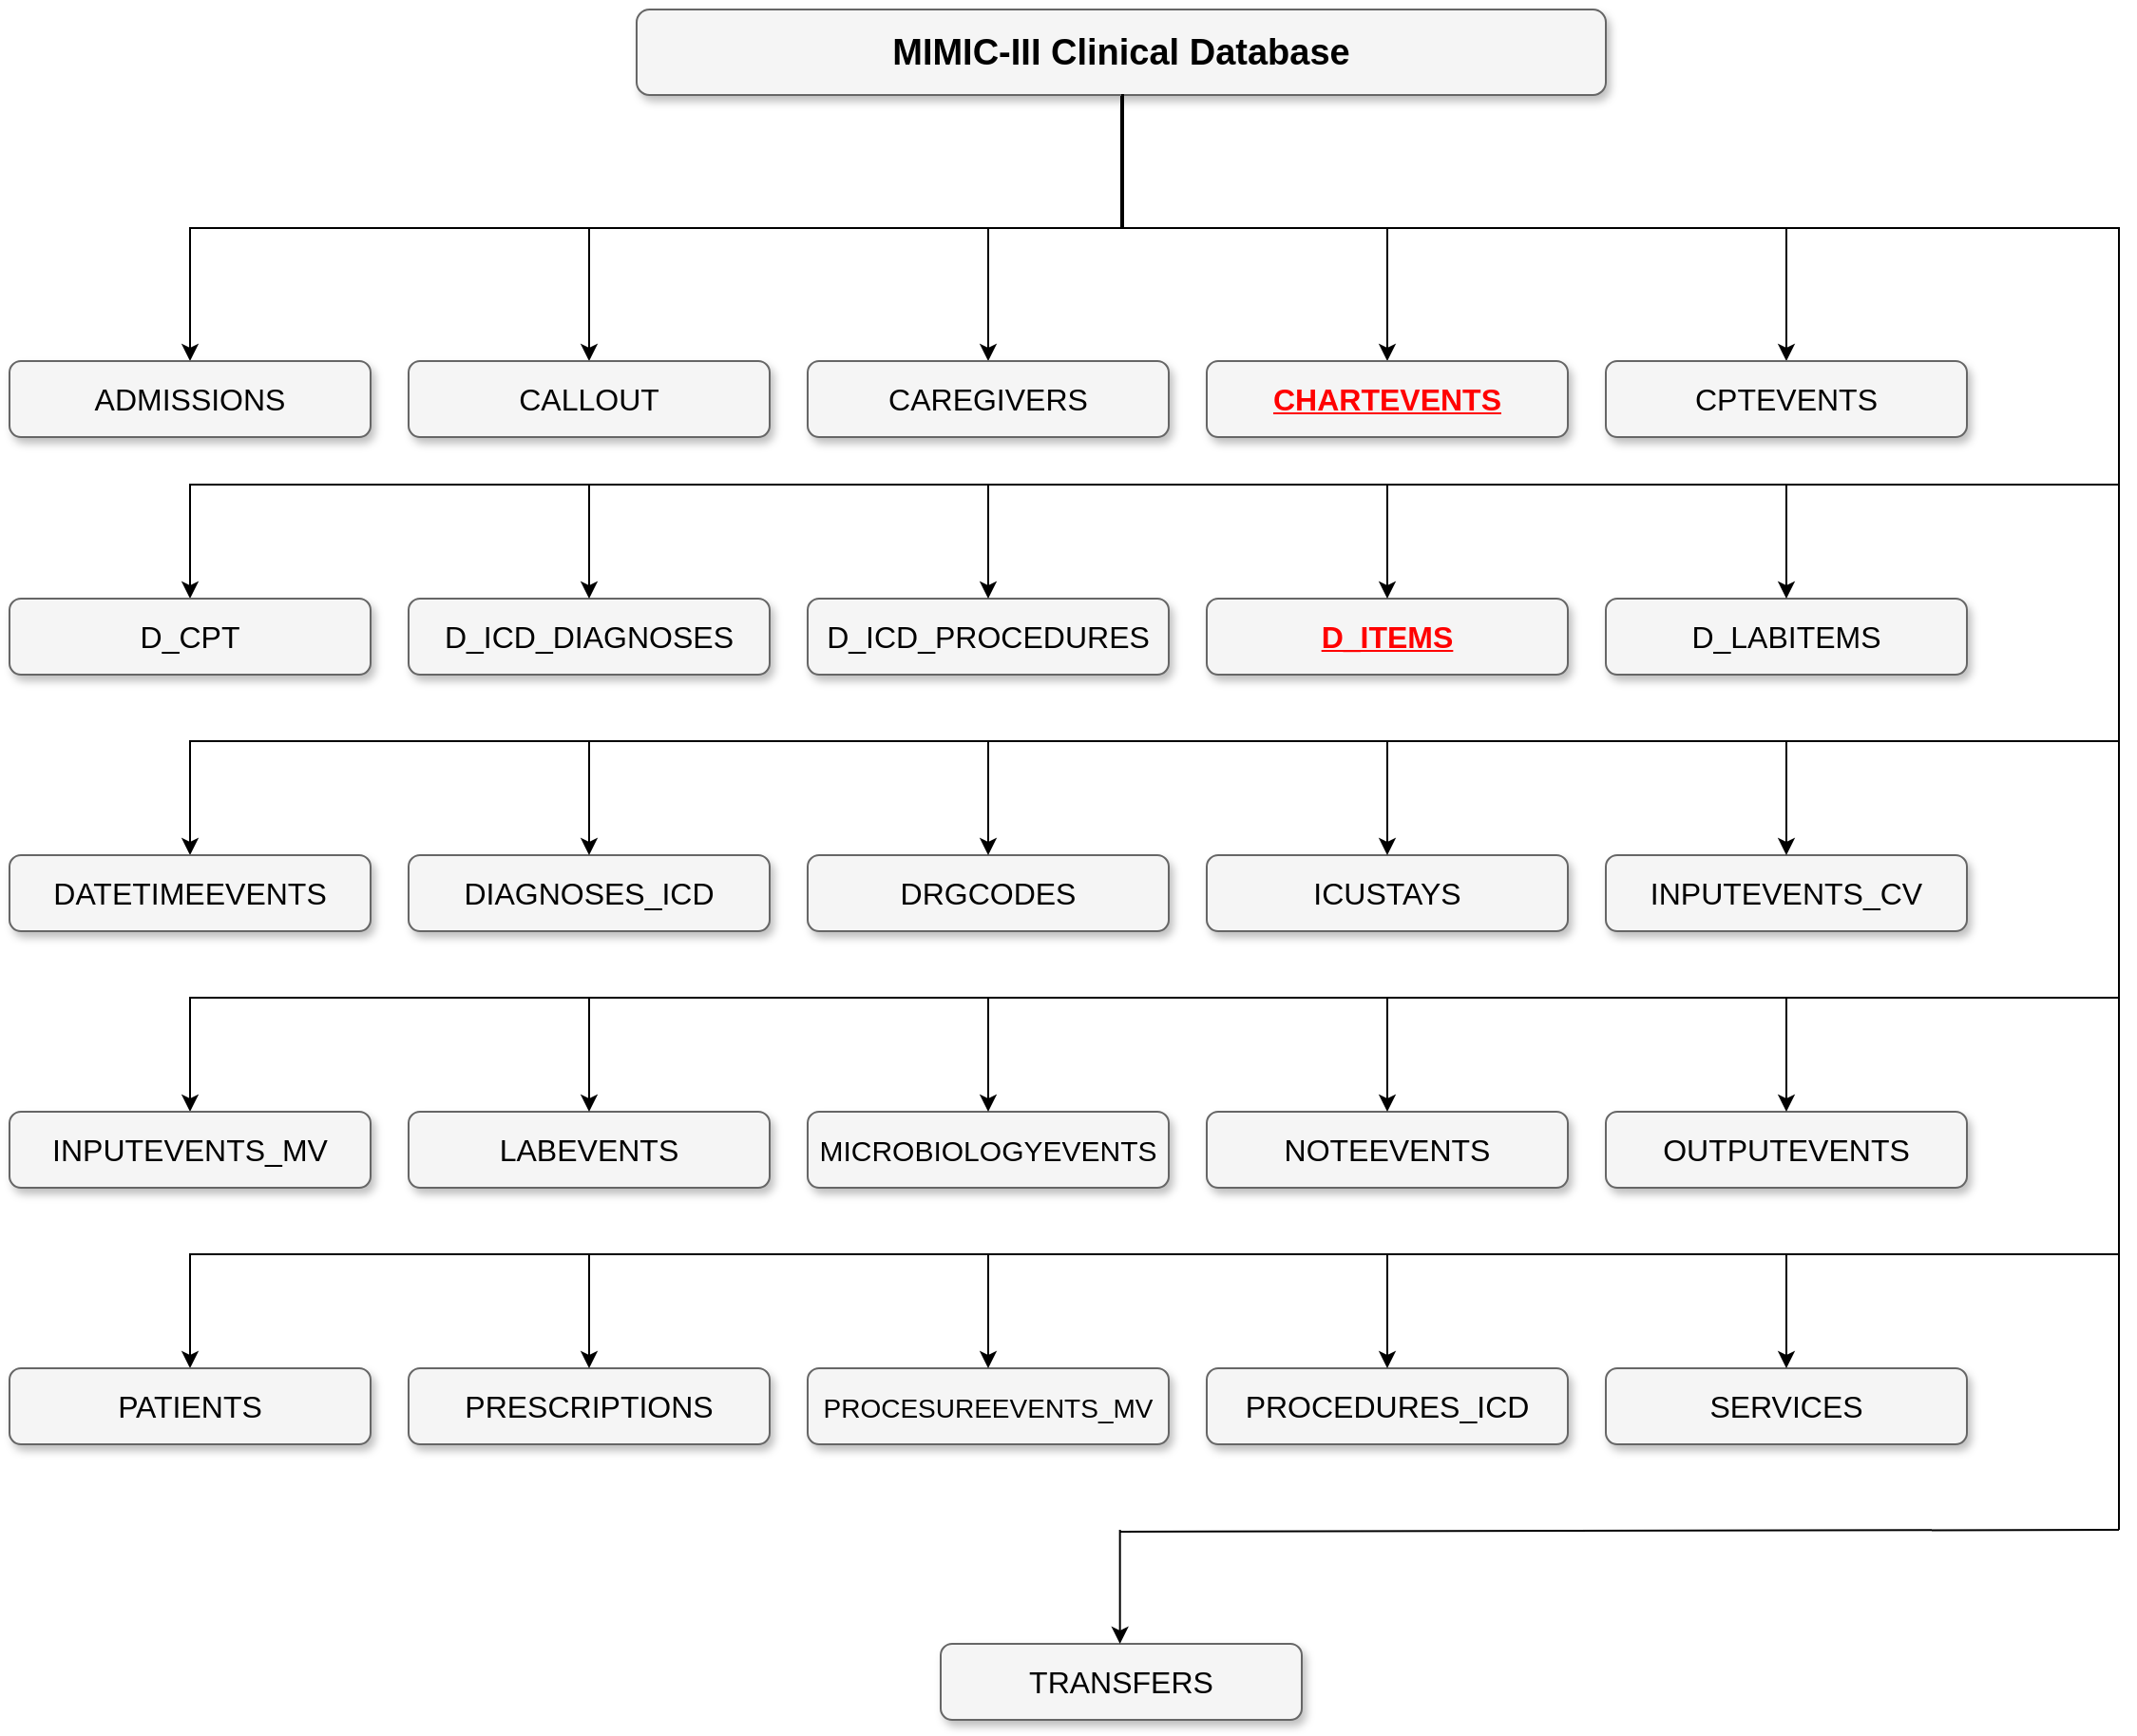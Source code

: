 <mxfile version="18.0.2" type="github">
  <diagram name="Page-1" id="b98fa263-6416-c6ec-5b7d-78bf54ef71d0">
    <mxGraphModel dx="1896" dy="1059" grid="1" gridSize="10" guides="1" tooltips="1" connect="1" arrows="1" fold="1" page="1" pageScale="1.5" pageWidth="1169" pageHeight="826" background="none" math="0" shadow="0">
      <root>
        <mxCell id="0" style=";html=1;" />
        <mxCell id="1" style=";html=1;" parent="0" />
        <mxCell id="F_7-Sbn8swQIxSPUDD8I-10" value="" style="edgeStyle=orthogonalEdgeStyle;rounded=0;orthogonalLoop=1;jettySize=auto;html=1;entryX=0.5;entryY=0;entryDx=0;entryDy=0;" edge="1" parent="1" source="303ed1de8c2c98b4-4" target="F_7-Sbn8swQIxSPUDD8I-7">
          <mxGeometry relative="1" as="geometry">
            <mxPoint x="775" y="460" as="targetPoint" />
          </mxGeometry>
        </mxCell>
        <mxCell id="F_7-Sbn8swQIxSPUDD8I-11" style="edgeStyle=orthogonalEdgeStyle;rounded=0;orthogonalLoop=1;jettySize=auto;html=1;exitX=0.5;exitY=1;exitDx=0;exitDy=0;" edge="1" parent="1" source="303ed1de8c2c98b4-4" target="F_7-Sbn8swQIxSPUDD8I-3">
          <mxGeometry relative="1" as="geometry" />
        </mxCell>
        <mxCell id="F_7-Sbn8swQIxSPUDD8I-12" style="edgeStyle=orthogonalEdgeStyle;rounded=0;orthogonalLoop=1;jettySize=auto;html=1;exitX=0.5;exitY=1;exitDx=0;exitDy=0;" edge="1" parent="1" source="303ed1de8c2c98b4-4" target="F_7-Sbn8swQIxSPUDD8I-1">
          <mxGeometry relative="1" as="geometry" />
        </mxCell>
        <mxCell id="F_7-Sbn8swQIxSPUDD8I-19" style="edgeStyle=orthogonalEdgeStyle;rounded=0;orthogonalLoop=1;jettySize=auto;html=1;exitX=0.5;exitY=1;exitDx=0;exitDy=0;fontSize=19;" edge="1" parent="1" source="303ed1de8c2c98b4-4" target="F_7-Sbn8swQIxSPUDD8I-16">
          <mxGeometry relative="1" as="geometry" />
        </mxCell>
        <mxCell id="F_7-Sbn8swQIxSPUDD8I-22" style="edgeStyle=orthogonalEdgeStyle;rounded=0;orthogonalLoop=1;jettySize=auto;html=1;fontSize=19;" edge="1" parent="1" source="303ed1de8c2c98b4-4" target="F_7-Sbn8swQIxSPUDD8I-20">
          <mxGeometry relative="1" as="geometry" />
        </mxCell>
        <mxCell id="F_7-Sbn8swQIxSPUDD8I-25" style="edgeStyle=orthogonalEdgeStyle;rounded=0;orthogonalLoop=1;jettySize=auto;html=1;entryX=0.5;entryY=0;entryDx=0;entryDy=0;fontSize=19;" edge="1" parent="1" source="303ed1de8c2c98b4-4" target="F_7-Sbn8swQIxSPUDD8I-24">
          <mxGeometry relative="1" as="geometry">
            <Array as="points">
              <mxPoint x="696" y="385" />
              <mxPoint x="1220" y="385" />
              <mxPoint x="1220" y="520" />
              <mxPoint x="205" y="520" />
            </Array>
          </mxGeometry>
        </mxCell>
        <mxCell id="303ed1de8c2c98b4-4" value="&lt;b&gt;&lt;font style=&quot;font-size: 19px;&quot;&gt;MIMIC-III Clinical Database&lt;/font&gt;&lt;/b&gt;" style="whiteSpace=wrap;html=1;rounded=1;shadow=1;strokeWidth=1;fontSize=16;align=center;fillColor=#f5f5f5;strokeColor=#666666;" parent="1" vertex="1">
          <mxGeometry x="440" y="270" width="510" height="45" as="geometry" />
        </mxCell>
        <mxCell id="F_7-Sbn8swQIxSPUDD8I-1" value="ADMISSIONS" style="whiteSpace=wrap;html=1;rounded=1;shadow=1;strokeWidth=1;fontSize=16;align=center;fillColor=#f5f5f5;strokeColor=#666666;" vertex="1" parent="1">
          <mxGeometry x="110" y="455" width="190" height="40" as="geometry" />
        </mxCell>
        <mxCell id="F_7-Sbn8swQIxSPUDD8I-3" value="CALLOUT" style="whiteSpace=wrap;html=1;rounded=1;shadow=1;strokeWidth=1;fontSize=16;align=center;fillColor=#f5f5f5;strokeColor=#666666;" vertex="1" parent="1">
          <mxGeometry x="320" y="455" width="190" height="40" as="geometry" />
        </mxCell>
        <mxCell id="F_7-Sbn8swQIxSPUDD8I-7" value="CAREGIVERS" style="whiteSpace=wrap;html=1;rounded=1;shadow=1;strokeWidth=1;fontSize=16;align=center;fillColor=#f5f5f5;strokeColor=#666666;" vertex="1" parent="1">
          <mxGeometry x="530" y="455" width="190" height="40" as="geometry" />
        </mxCell>
        <mxCell id="F_7-Sbn8swQIxSPUDD8I-16" value="CHARTEVENTS" style="whiteSpace=wrap;html=1;rounded=1;shadow=1;strokeWidth=1;fontSize=16;align=center;fillColor=#f5f5f5;strokeColor=#666666;fontStyle=5;fontColor=#FF0000;" vertex="1" parent="1">
          <mxGeometry x="740" y="455" width="190" height="40" as="geometry" />
        </mxCell>
        <mxCell id="F_7-Sbn8swQIxSPUDD8I-20" value="CPTEVENTS" style="whiteSpace=wrap;html=1;rounded=1;shadow=1;strokeWidth=1;fontSize=16;align=center;fillColor=#f5f5f5;strokeColor=#666666;" vertex="1" parent="1">
          <mxGeometry x="950" y="455" width="190" height="40" as="geometry" />
        </mxCell>
        <mxCell id="F_7-Sbn8swQIxSPUDD8I-24" value="D_CPT" style="whiteSpace=wrap;html=1;rounded=1;shadow=1;strokeWidth=1;fontSize=16;align=center;fillColor=#f5f5f5;strokeColor=#666666;" vertex="1" parent="1">
          <mxGeometry x="110" y="580" width="190" height="40" as="geometry" />
        </mxCell>
        <mxCell id="F_7-Sbn8swQIxSPUDD8I-26" value="D_ICD_DIAGNOSES" style="whiteSpace=wrap;html=1;rounded=1;shadow=1;strokeWidth=1;fontSize=16;align=center;fillColor=#f5f5f5;strokeColor=#666666;" vertex="1" parent="1">
          <mxGeometry x="320" y="580" width="190" height="40" as="geometry" />
        </mxCell>
        <mxCell id="F_7-Sbn8swQIxSPUDD8I-28" value="" style="endArrow=classic;html=1;rounded=0;fontSize=19;" edge="1" parent="1" target="F_7-Sbn8swQIxSPUDD8I-26">
          <mxGeometry width="50" height="50" relative="1" as="geometry">
            <mxPoint x="415" y="520" as="sourcePoint" />
            <mxPoint x="870" y="550" as="targetPoint" />
          </mxGeometry>
        </mxCell>
        <mxCell id="F_7-Sbn8swQIxSPUDD8I-29" value="D_ICD_PROCEDURES" style="whiteSpace=wrap;html=1;rounded=1;shadow=1;strokeWidth=1;fontSize=16;align=center;fillColor=#f5f5f5;strokeColor=#666666;" vertex="1" parent="1">
          <mxGeometry x="530" y="580" width="190" height="40" as="geometry" />
        </mxCell>
        <mxCell id="F_7-Sbn8swQIxSPUDD8I-30" value="" style="endArrow=classic;html=1;rounded=0;fontSize=19;entryX=0.5;entryY=0;entryDx=0;entryDy=0;" edge="1" parent="1" target="F_7-Sbn8swQIxSPUDD8I-29">
          <mxGeometry width="50" height="50" relative="1" as="geometry">
            <mxPoint x="625" y="520" as="sourcePoint" />
            <mxPoint x="425" y="590" as="targetPoint" />
          </mxGeometry>
        </mxCell>
        <mxCell id="F_7-Sbn8swQIxSPUDD8I-31" value="D_ITEMS" style="whiteSpace=wrap;html=1;rounded=1;shadow=1;strokeWidth=1;fontSize=16;align=center;fillColor=#f5f5f5;strokeColor=#666666;fontStyle=5;fontColor=#FF0000;" vertex="1" parent="1">
          <mxGeometry x="740" y="580" width="190" height="40" as="geometry" />
        </mxCell>
        <mxCell id="F_7-Sbn8swQIxSPUDD8I-32" value="" style="endArrow=classic;html=1;rounded=0;fontSize=19;entryX=0.5;entryY=0;entryDx=0;entryDy=0;" edge="1" parent="1" target="F_7-Sbn8swQIxSPUDD8I-31">
          <mxGeometry width="50" height="50" relative="1" as="geometry">
            <mxPoint x="835" y="520" as="sourcePoint" />
            <mxPoint x="635" y="590" as="targetPoint" />
          </mxGeometry>
        </mxCell>
        <mxCell id="F_7-Sbn8swQIxSPUDD8I-35" value="D_LABITEMS" style="whiteSpace=wrap;html=1;rounded=1;shadow=1;strokeWidth=1;fontSize=16;align=center;fillColor=#f5f5f5;strokeColor=#666666;" vertex="1" parent="1">
          <mxGeometry x="950" y="580" width="190" height="40" as="geometry" />
        </mxCell>
        <mxCell id="F_7-Sbn8swQIxSPUDD8I-36" value="" style="endArrow=classic;html=1;rounded=0;fontSize=19;entryX=0.5;entryY=0;entryDx=0;entryDy=0;" edge="1" parent="1" target="F_7-Sbn8swQIxSPUDD8I-35">
          <mxGeometry width="50" height="50" relative="1" as="geometry">
            <mxPoint x="1045" y="520" as="sourcePoint" />
            <mxPoint x="845" y="590" as="targetPoint" />
          </mxGeometry>
        </mxCell>
        <mxCell id="F_7-Sbn8swQIxSPUDD8I-37" style="edgeStyle=orthogonalEdgeStyle;rounded=0;orthogonalLoop=1;jettySize=auto;html=1;entryX=0.5;entryY=0;entryDx=0;entryDy=0;fontSize=19;exitX=0.5;exitY=1;exitDx=0;exitDy=0;" edge="1" parent="1" target="F_7-Sbn8swQIxSPUDD8I-38" source="303ed1de8c2c98b4-4">
          <mxGeometry relative="1" as="geometry">
            <mxPoint x="785.067" y="450" as="sourcePoint" />
            <Array as="points">
              <mxPoint x="696" y="385" />
              <mxPoint x="1220" y="385" />
              <mxPoint x="1220" y="655" />
              <mxPoint x="205" y="655" />
            </Array>
          </mxGeometry>
        </mxCell>
        <mxCell id="F_7-Sbn8swQIxSPUDD8I-38" value="DATETIMEEVENTS" style="whiteSpace=wrap;html=1;rounded=1;shadow=1;strokeWidth=1;fontSize=16;align=center;fillColor=#f5f5f5;strokeColor=#666666;" vertex="1" parent="1">
          <mxGeometry x="110" y="715" width="190" height="40" as="geometry" />
        </mxCell>
        <mxCell id="F_7-Sbn8swQIxSPUDD8I-39" value="DIAGNOSES_ICD" style="whiteSpace=wrap;html=1;rounded=1;shadow=1;strokeWidth=1;fontSize=16;align=center;fillColor=#f5f5f5;strokeColor=#666666;" vertex="1" parent="1">
          <mxGeometry x="320" y="715" width="190" height="40" as="geometry" />
        </mxCell>
        <mxCell id="F_7-Sbn8swQIxSPUDD8I-40" value="" style="endArrow=classic;html=1;rounded=0;fontSize=19;" edge="1" parent="1" target="F_7-Sbn8swQIxSPUDD8I-39">
          <mxGeometry width="50" height="50" relative="1" as="geometry">
            <mxPoint x="415" y="655" as="sourcePoint" />
            <mxPoint x="870" y="685" as="targetPoint" />
          </mxGeometry>
        </mxCell>
        <mxCell id="F_7-Sbn8swQIxSPUDD8I-41" value="DRGCODES" style="whiteSpace=wrap;html=1;rounded=1;shadow=1;strokeWidth=1;fontSize=16;align=center;fillColor=#f5f5f5;strokeColor=#666666;" vertex="1" parent="1">
          <mxGeometry x="530" y="715" width="190" height="40" as="geometry" />
        </mxCell>
        <mxCell id="F_7-Sbn8swQIxSPUDD8I-42" value="" style="endArrow=classic;html=1;rounded=0;fontSize=19;entryX=0.5;entryY=0;entryDx=0;entryDy=0;" edge="1" parent="1" target="F_7-Sbn8swQIxSPUDD8I-41">
          <mxGeometry width="50" height="50" relative="1" as="geometry">
            <mxPoint x="625" y="655" as="sourcePoint" />
            <mxPoint x="425" y="725" as="targetPoint" />
          </mxGeometry>
        </mxCell>
        <mxCell id="F_7-Sbn8swQIxSPUDD8I-43" value="ICUSTAYS" style="whiteSpace=wrap;html=1;rounded=1;shadow=1;strokeWidth=1;fontSize=16;align=center;fillColor=#f5f5f5;strokeColor=#666666;" vertex="1" parent="1">
          <mxGeometry x="740" y="715" width="190" height="40" as="geometry" />
        </mxCell>
        <mxCell id="F_7-Sbn8swQIxSPUDD8I-44" value="" style="endArrow=classic;html=1;rounded=0;fontSize=19;entryX=0.5;entryY=0;entryDx=0;entryDy=0;" edge="1" parent="1" target="F_7-Sbn8swQIxSPUDD8I-43">
          <mxGeometry width="50" height="50" relative="1" as="geometry">
            <mxPoint x="835" y="655" as="sourcePoint" />
            <mxPoint x="635" y="725" as="targetPoint" />
          </mxGeometry>
        </mxCell>
        <mxCell id="F_7-Sbn8swQIxSPUDD8I-45" value="INPUTEVENTS_CV" style="whiteSpace=wrap;html=1;rounded=1;shadow=1;strokeWidth=1;fontSize=16;align=center;fillColor=#f5f5f5;strokeColor=#666666;" vertex="1" parent="1">
          <mxGeometry x="950" y="715" width="190" height="40" as="geometry" />
        </mxCell>
        <mxCell id="F_7-Sbn8swQIxSPUDD8I-46" value="" style="endArrow=classic;html=1;rounded=0;fontSize=19;entryX=0.5;entryY=0;entryDx=0;entryDy=0;" edge="1" parent="1" target="F_7-Sbn8swQIxSPUDD8I-45">
          <mxGeometry width="50" height="50" relative="1" as="geometry">
            <mxPoint x="1045" y="655" as="sourcePoint" />
            <mxPoint x="845" y="725" as="targetPoint" />
          </mxGeometry>
        </mxCell>
        <mxCell id="F_7-Sbn8swQIxSPUDD8I-47" style="edgeStyle=orthogonalEdgeStyle;rounded=0;orthogonalLoop=1;jettySize=auto;html=1;entryX=0.5;entryY=0;entryDx=0;entryDy=0;fontSize=19;" edge="1" parent="1" target="F_7-Sbn8swQIxSPUDD8I-48">
          <mxGeometry relative="1" as="geometry">
            <mxPoint x="696" y="320" as="sourcePoint" />
            <Array as="points">
              <mxPoint x="696" y="385" />
              <mxPoint x="1220" y="385" />
              <mxPoint x="1220" y="790" />
              <mxPoint x="205" y="790" />
            </Array>
          </mxGeometry>
        </mxCell>
        <mxCell id="F_7-Sbn8swQIxSPUDD8I-48" value="INPUTEVENTS_MV" style="whiteSpace=wrap;html=1;rounded=1;shadow=1;strokeWidth=1;fontSize=16;align=center;fillColor=#f5f5f5;strokeColor=#666666;" vertex="1" parent="1">
          <mxGeometry x="110" y="850" width="190" height="40" as="geometry" />
        </mxCell>
        <mxCell id="F_7-Sbn8swQIxSPUDD8I-49" value="LABEVENTS" style="whiteSpace=wrap;html=1;rounded=1;shadow=1;strokeWidth=1;fontSize=16;align=center;fillColor=#f5f5f5;strokeColor=#666666;" vertex="1" parent="1">
          <mxGeometry x="320" y="850" width="190" height="40" as="geometry" />
        </mxCell>
        <mxCell id="F_7-Sbn8swQIxSPUDD8I-50" value="" style="endArrow=classic;html=1;rounded=0;fontSize=19;" edge="1" parent="1" target="F_7-Sbn8swQIxSPUDD8I-49">
          <mxGeometry width="50" height="50" relative="1" as="geometry">
            <mxPoint x="415" y="790" as="sourcePoint" />
            <mxPoint x="870" y="820" as="targetPoint" />
          </mxGeometry>
        </mxCell>
        <mxCell id="F_7-Sbn8swQIxSPUDD8I-51" value="&lt;font style=&quot;font-size: 15px;&quot;&gt;MICROBIOLOGYEVENTS&lt;/font&gt;" style="whiteSpace=wrap;html=1;rounded=1;shadow=1;strokeWidth=1;fontSize=16;align=center;fillColor=#f5f5f5;strokeColor=#666666;" vertex="1" parent="1">
          <mxGeometry x="530" y="850" width="190" height="40" as="geometry" />
        </mxCell>
        <mxCell id="F_7-Sbn8swQIxSPUDD8I-52" value="" style="endArrow=classic;html=1;rounded=0;fontSize=19;entryX=0.5;entryY=0;entryDx=0;entryDy=0;" edge="1" parent="1" target="F_7-Sbn8swQIxSPUDD8I-51">
          <mxGeometry width="50" height="50" relative="1" as="geometry">
            <mxPoint x="625" y="790" as="sourcePoint" />
            <mxPoint x="425" y="860" as="targetPoint" />
          </mxGeometry>
        </mxCell>
        <mxCell id="F_7-Sbn8swQIxSPUDD8I-53" value="NOTEEVENTS" style="whiteSpace=wrap;html=1;rounded=1;shadow=1;strokeWidth=1;fontSize=16;align=center;fillColor=#f5f5f5;strokeColor=#666666;" vertex="1" parent="1">
          <mxGeometry x="740" y="850" width="190" height="40" as="geometry" />
        </mxCell>
        <mxCell id="F_7-Sbn8swQIxSPUDD8I-54" value="" style="endArrow=classic;html=1;rounded=0;fontSize=19;entryX=0.5;entryY=0;entryDx=0;entryDy=0;" edge="1" parent="1" target="F_7-Sbn8swQIxSPUDD8I-53">
          <mxGeometry width="50" height="50" relative="1" as="geometry">
            <mxPoint x="835" y="790" as="sourcePoint" />
            <mxPoint x="635" y="860" as="targetPoint" />
          </mxGeometry>
        </mxCell>
        <mxCell id="F_7-Sbn8swQIxSPUDD8I-55" value="OUTPUTEVENTS" style="whiteSpace=wrap;html=1;rounded=1;shadow=1;strokeWidth=1;fontSize=16;align=center;fillColor=#f5f5f5;strokeColor=#666666;" vertex="1" parent="1">
          <mxGeometry x="950" y="850" width="190" height="40" as="geometry" />
        </mxCell>
        <mxCell id="F_7-Sbn8swQIxSPUDD8I-56" value="" style="endArrow=classic;html=1;rounded=0;fontSize=19;entryX=0.5;entryY=0;entryDx=0;entryDy=0;" edge="1" parent="1" target="F_7-Sbn8swQIxSPUDD8I-55">
          <mxGeometry width="50" height="50" relative="1" as="geometry">
            <mxPoint x="1045" y="790" as="sourcePoint" />
            <mxPoint x="845" y="860" as="targetPoint" />
          </mxGeometry>
        </mxCell>
        <mxCell id="F_7-Sbn8swQIxSPUDD8I-57" style="edgeStyle=orthogonalEdgeStyle;rounded=0;orthogonalLoop=1;jettySize=auto;html=1;entryX=0.5;entryY=0;entryDx=0;entryDy=0;fontSize=19;exitX=0.5;exitY=1;exitDx=0;exitDy=0;" edge="1" parent="1" target="F_7-Sbn8swQIxSPUDD8I-58" source="303ed1de8c2c98b4-4">
          <mxGeometry relative="1" as="geometry">
            <mxPoint x="696" y="455" as="sourcePoint" />
            <Array as="points">
              <mxPoint x="696" y="385" />
              <mxPoint x="1220" y="385" />
              <mxPoint x="1220" y="925" />
              <mxPoint x="205" y="925" />
            </Array>
          </mxGeometry>
        </mxCell>
        <mxCell id="F_7-Sbn8swQIxSPUDD8I-58" value="PATIENTS" style="whiteSpace=wrap;html=1;rounded=1;shadow=1;strokeWidth=1;fontSize=16;align=center;fillColor=#f5f5f5;strokeColor=#666666;" vertex="1" parent="1">
          <mxGeometry x="110" y="985" width="190" height="40" as="geometry" />
        </mxCell>
        <mxCell id="F_7-Sbn8swQIxSPUDD8I-59" value="PRESCRIPTIONS" style="whiteSpace=wrap;html=1;rounded=1;shadow=1;strokeWidth=1;fontSize=16;align=center;fillColor=#f5f5f5;strokeColor=#666666;" vertex="1" parent="1">
          <mxGeometry x="320" y="985" width="190" height="40" as="geometry" />
        </mxCell>
        <mxCell id="F_7-Sbn8swQIxSPUDD8I-60" value="" style="endArrow=classic;html=1;rounded=0;fontSize=19;" edge="1" parent="1" target="F_7-Sbn8swQIxSPUDD8I-59">
          <mxGeometry width="50" height="50" relative="1" as="geometry">
            <mxPoint x="415" y="925" as="sourcePoint" />
            <mxPoint x="870" y="955" as="targetPoint" />
          </mxGeometry>
        </mxCell>
        <mxCell id="F_7-Sbn8swQIxSPUDD8I-61" value="&lt;font style=&quot;font-size: 14px;&quot;&gt;PROCESUREEVENTS_MV&lt;/font&gt;" style="whiteSpace=wrap;html=1;rounded=1;shadow=1;strokeWidth=1;fontSize=16;align=center;fillColor=#f5f5f5;strokeColor=#666666;" vertex="1" parent="1">
          <mxGeometry x="530" y="985" width="190" height="40" as="geometry" />
        </mxCell>
        <mxCell id="F_7-Sbn8swQIxSPUDD8I-62" value="" style="endArrow=classic;html=1;rounded=0;fontSize=19;entryX=0.5;entryY=0;entryDx=0;entryDy=0;" edge="1" parent="1" target="F_7-Sbn8swQIxSPUDD8I-61">
          <mxGeometry width="50" height="50" relative="1" as="geometry">
            <mxPoint x="625" y="925" as="sourcePoint" />
            <mxPoint x="425" y="995" as="targetPoint" />
          </mxGeometry>
        </mxCell>
        <mxCell id="F_7-Sbn8swQIxSPUDD8I-63" value="PROCEDURES_ICD" style="whiteSpace=wrap;html=1;rounded=1;shadow=1;strokeWidth=1;fontSize=16;align=center;fillColor=#f5f5f5;strokeColor=#666666;" vertex="1" parent="1">
          <mxGeometry x="740" y="985" width="190" height="40" as="geometry" />
        </mxCell>
        <mxCell id="F_7-Sbn8swQIxSPUDD8I-64" value="" style="endArrow=classic;html=1;rounded=0;fontSize=19;entryX=0.5;entryY=0;entryDx=0;entryDy=0;" edge="1" parent="1" target="F_7-Sbn8swQIxSPUDD8I-63">
          <mxGeometry width="50" height="50" relative="1" as="geometry">
            <mxPoint x="835" y="925" as="sourcePoint" />
            <mxPoint x="635" y="995" as="targetPoint" />
          </mxGeometry>
        </mxCell>
        <mxCell id="F_7-Sbn8swQIxSPUDD8I-65" value="SERVICES" style="whiteSpace=wrap;html=1;rounded=1;shadow=1;strokeWidth=1;fontSize=16;align=center;fillColor=#f5f5f5;strokeColor=#666666;" vertex="1" parent="1">
          <mxGeometry x="950" y="985" width="190" height="40" as="geometry" />
        </mxCell>
        <mxCell id="F_7-Sbn8swQIxSPUDD8I-66" value="" style="endArrow=classic;html=1;rounded=0;fontSize=19;entryX=0.5;entryY=0;entryDx=0;entryDy=0;" edge="1" parent="1" target="F_7-Sbn8swQIxSPUDD8I-65">
          <mxGeometry width="50" height="50" relative="1" as="geometry">
            <mxPoint x="1045" y="925" as="sourcePoint" />
            <mxPoint x="845" y="995" as="targetPoint" />
          </mxGeometry>
        </mxCell>
        <mxCell id="F_7-Sbn8swQIxSPUDD8I-67" value="TRANSFERS" style="whiteSpace=wrap;html=1;rounded=1;shadow=1;strokeWidth=1;fontSize=16;align=center;fillColor=#f5f5f5;strokeColor=#666666;" vertex="1" parent="1">
          <mxGeometry x="600" y="1130" width="190" height="40" as="geometry" />
        </mxCell>
        <mxCell id="F_7-Sbn8swQIxSPUDD8I-70" value="" style="endArrow=classic;html=1;rounded=0;fontSize=19;entryX=0.5;entryY=0;entryDx=0;entryDy=0;" edge="1" parent="1">
          <mxGeometry width="50" height="50" relative="1" as="geometry">
            <mxPoint x="694.33" y="1070" as="sourcePoint" />
            <mxPoint x="694.33" y="1130" as="targetPoint" />
          </mxGeometry>
        </mxCell>
        <mxCell id="F_7-Sbn8swQIxSPUDD8I-71" value="" style="endArrow=none;html=1;rounded=0;fontSize=14;fontColor=#FF0000;" edge="1" parent="1">
          <mxGeometry width="50" height="50" relative="1" as="geometry">
            <mxPoint x="694" y="1071" as="sourcePoint" />
            <mxPoint x="1220" y="1070" as="targetPoint" />
          </mxGeometry>
        </mxCell>
        <mxCell id="F_7-Sbn8swQIxSPUDD8I-72" value="" style="endArrow=none;html=1;rounded=0;fontSize=14;fontColor=#FF0000;" edge="1" parent="1">
          <mxGeometry width="50" height="50" relative="1" as="geometry">
            <mxPoint x="1220" y="1070" as="sourcePoint" />
            <mxPoint x="1220" y="890" as="targetPoint" />
          </mxGeometry>
        </mxCell>
      </root>
    </mxGraphModel>
  </diagram>
</mxfile>
